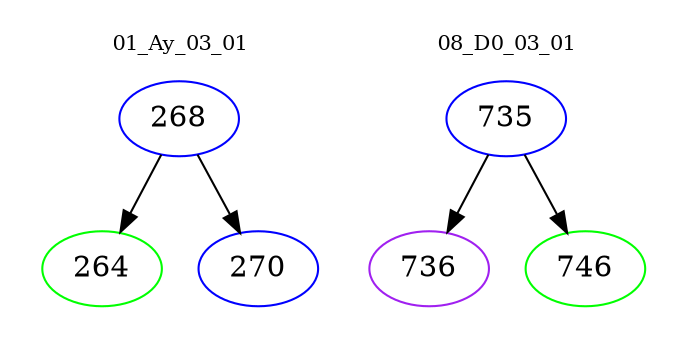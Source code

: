 digraph{
subgraph cluster_0 {
color = white
label = "01_Ay_03_01";
fontsize=10;
T0_268 [label="268", color="blue"]
T0_268 -> T0_264 [color="black"]
T0_264 [label="264", color="green"]
T0_268 -> T0_270 [color="black"]
T0_270 [label="270", color="blue"]
}
subgraph cluster_1 {
color = white
label = "08_D0_03_01";
fontsize=10;
T1_735 [label="735", color="blue"]
T1_735 -> T1_736 [color="black"]
T1_736 [label="736", color="purple"]
T1_735 -> T1_746 [color="black"]
T1_746 [label="746", color="green"]
}
}
